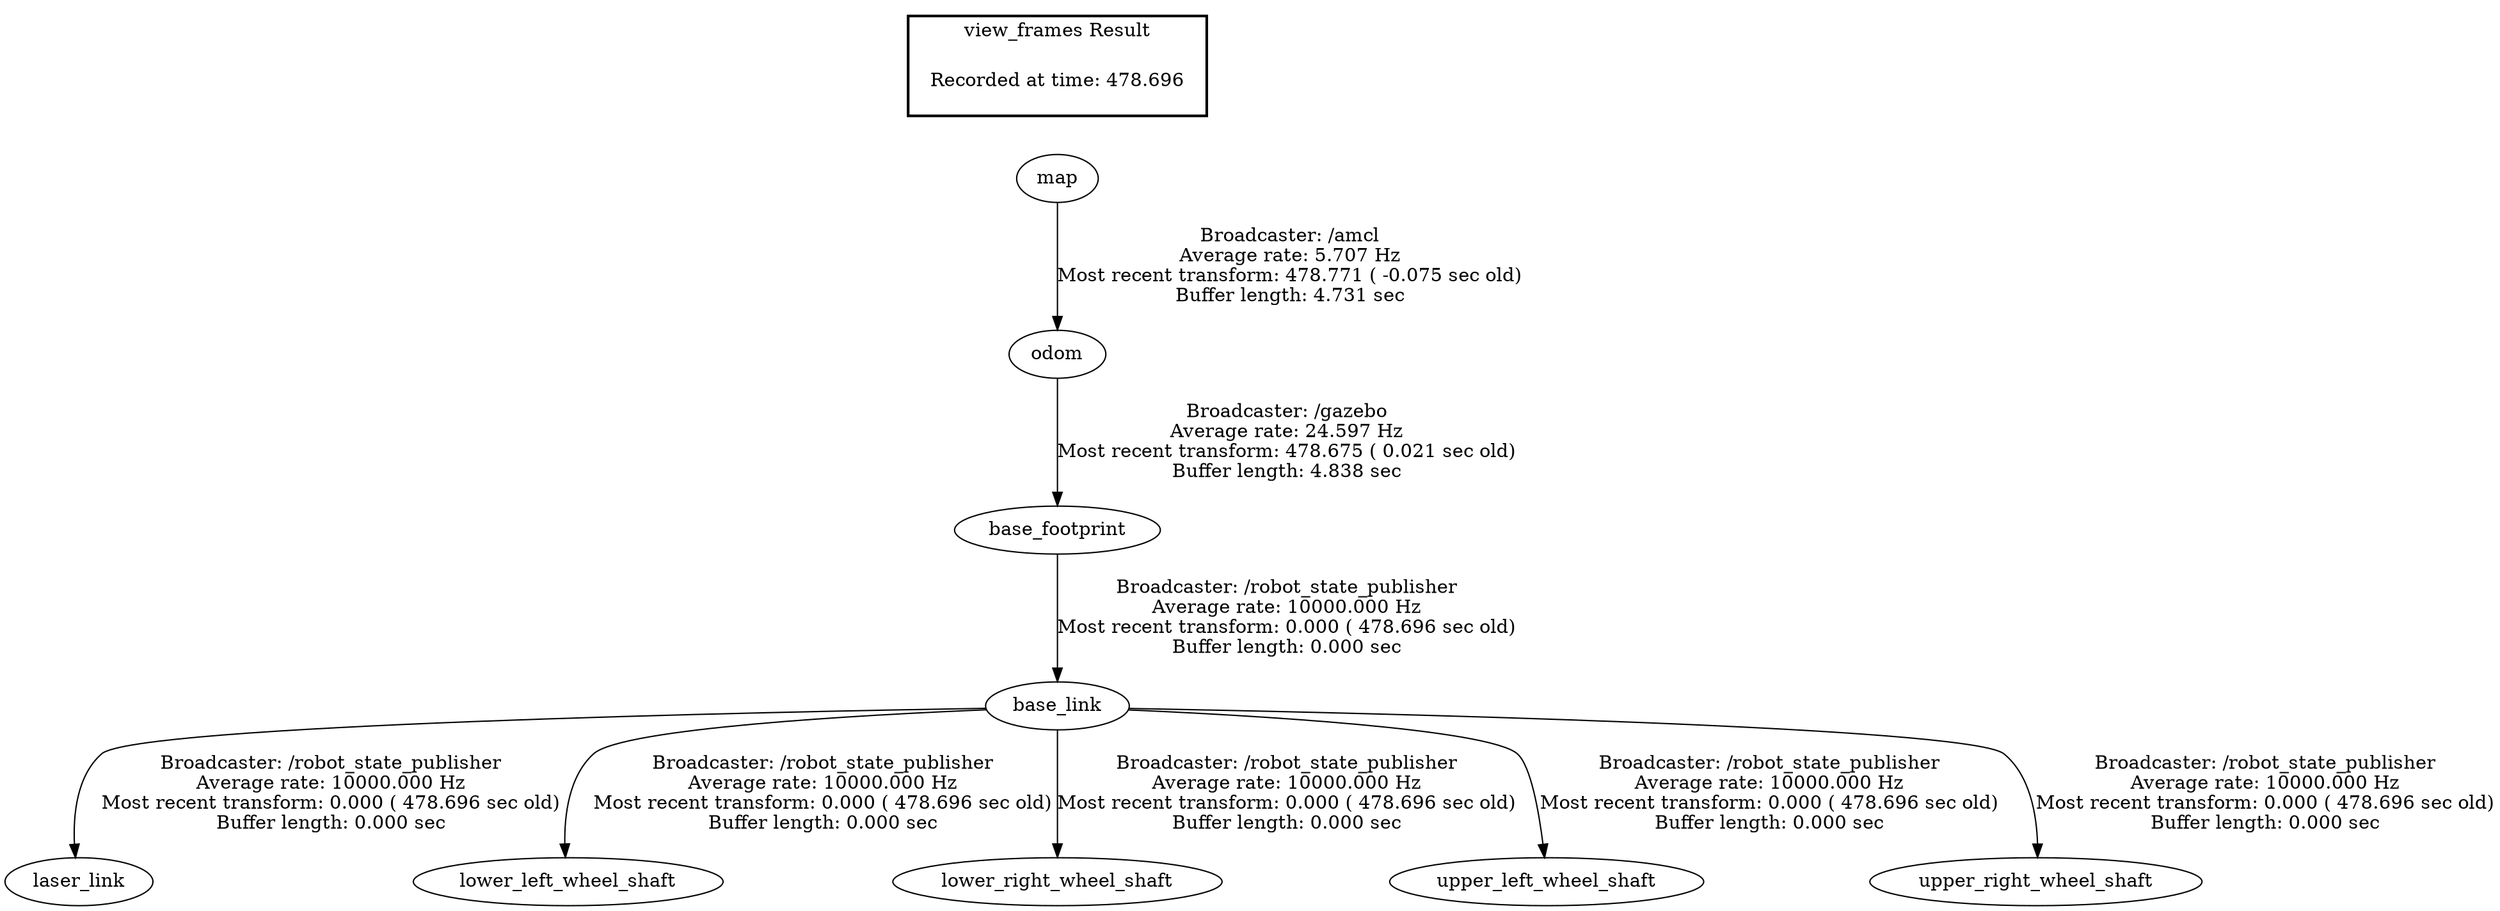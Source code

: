 digraph G {
"base_footprint" -> "base_link"[label="Broadcaster: /robot_state_publisher\nAverage rate: 10000.000 Hz\nMost recent transform: 0.000 ( 478.696 sec old)\nBuffer length: 0.000 sec\n"];
"odom" -> "base_footprint"[label="Broadcaster: /gazebo\nAverage rate: 24.597 Hz\nMost recent transform: 478.675 ( 0.021 sec old)\nBuffer length: 4.838 sec\n"];
"base_link" -> "laser_link"[label="Broadcaster: /robot_state_publisher\nAverage rate: 10000.000 Hz\nMost recent transform: 0.000 ( 478.696 sec old)\nBuffer length: 0.000 sec\n"];
"base_link" -> "lower_left_wheel_shaft"[label="Broadcaster: /robot_state_publisher\nAverage rate: 10000.000 Hz\nMost recent transform: 0.000 ( 478.696 sec old)\nBuffer length: 0.000 sec\n"];
"base_link" -> "lower_right_wheel_shaft"[label="Broadcaster: /robot_state_publisher\nAverage rate: 10000.000 Hz\nMost recent transform: 0.000 ( 478.696 sec old)\nBuffer length: 0.000 sec\n"];
"base_link" -> "upper_left_wheel_shaft"[label="Broadcaster: /robot_state_publisher\nAverage rate: 10000.000 Hz\nMost recent transform: 0.000 ( 478.696 sec old)\nBuffer length: 0.000 sec\n"];
"base_link" -> "upper_right_wheel_shaft"[label="Broadcaster: /robot_state_publisher\nAverage rate: 10000.000 Hz\nMost recent transform: 0.000 ( 478.696 sec old)\nBuffer length: 0.000 sec\n"];
"map" -> "odom"[label="Broadcaster: /amcl\nAverage rate: 5.707 Hz\nMost recent transform: 478.771 ( -0.075 sec old)\nBuffer length: 4.731 sec\n"];
edge [style=invis];
 subgraph cluster_legend { style=bold; color=black; label ="view_frames Result";
"Recorded at time: 478.696"[ shape=plaintext ] ;
 }->"map";
}